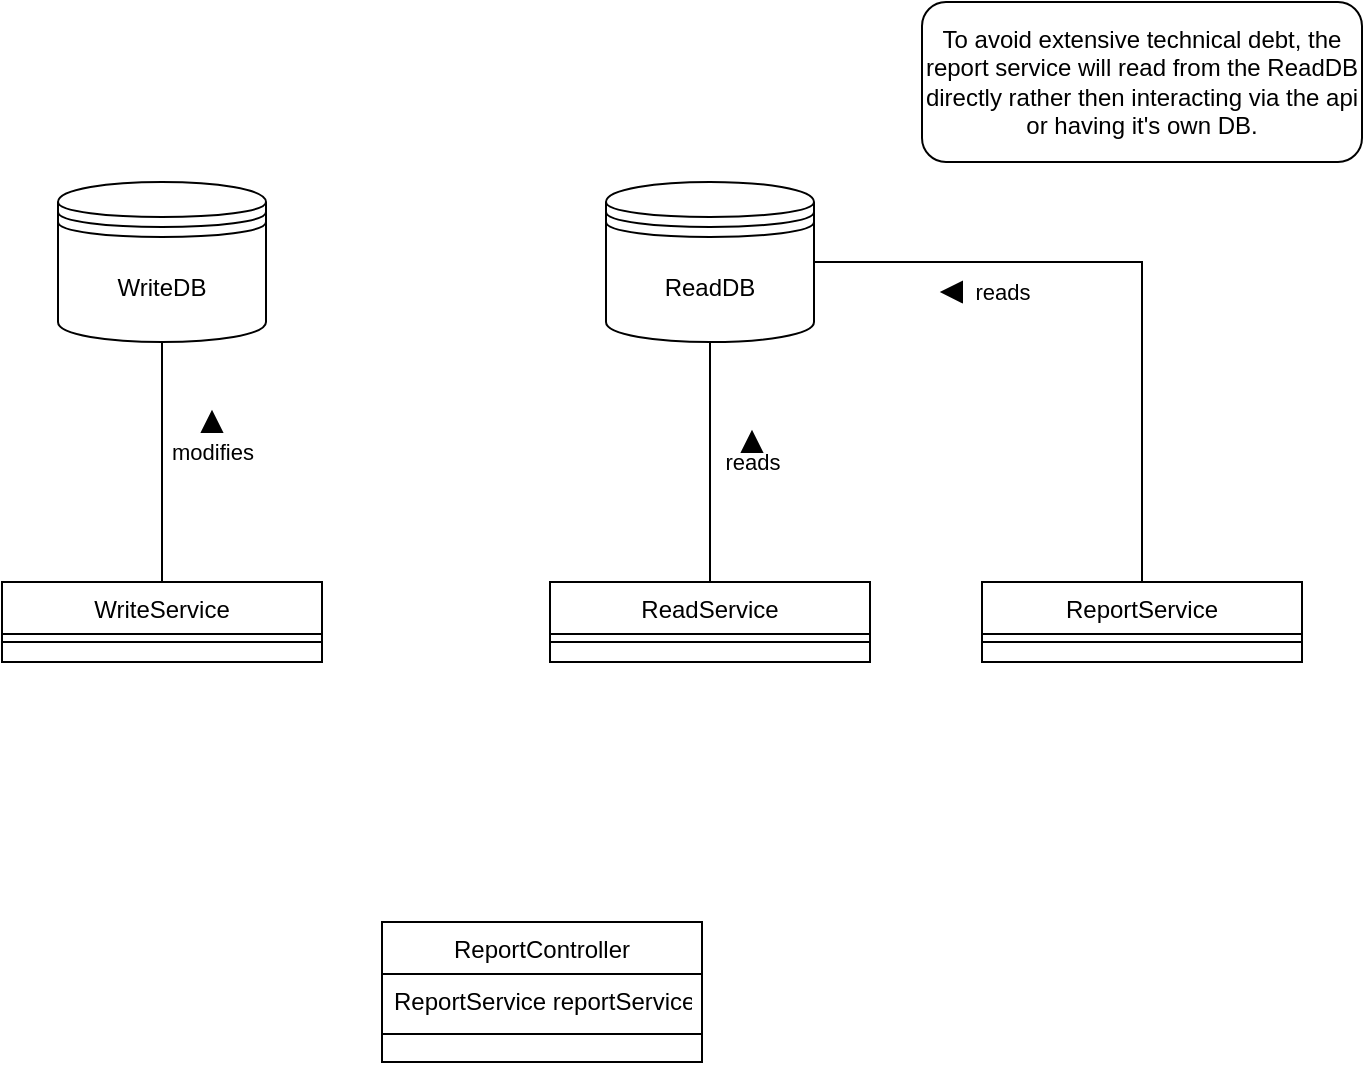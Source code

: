 <mxfile version="26.0.5">
  <diagram id="C5RBs43oDa-KdzZeNtuy" name="Page-1">
    <mxGraphModel dx="1195" dy="1814" grid="1" gridSize="10" guides="1" tooltips="1" connect="1" arrows="1" fold="1" page="1" pageScale="1" pageWidth="827" pageHeight="1169" math="0" shadow="0">
      <root>
        <mxCell id="WIyWlLk6GJQsqaUBKTNV-0" />
        <mxCell id="WIyWlLk6GJQsqaUBKTNV-1" parent="WIyWlLk6GJQsqaUBKTNV-0" />
        <mxCell id="ks1KnL-OkIxv5cdQj_Y9-9" style="edgeStyle=orthogonalEdgeStyle;rounded=0;orthogonalLoop=1;jettySize=auto;html=1;entryX=0.5;entryY=1;entryDx=0;entryDy=0;endArrow=none;endFill=0;" edge="1" parent="WIyWlLk6GJQsqaUBKTNV-1" source="zkfFHV4jXpPFQw0GAbJ--6" target="ks1KnL-OkIxv5cdQj_Y9-22">
          <mxGeometry relative="1" as="geometry">
            <mxPoint x="494" y="80" as="targetPoint" />
          </mxGeometry>
        </mxCell>
        <mxCell id="ks1KnL-OkIxv5cdQj_Y9-15" value="reads" style="edgeLabel;html=1;align=center;verticalAlign=middle;resizable=0;points=[];" vertex="1" connectable="0" parent="ks1KnL-OkIxv5cdQj_Y9-9">
          <mxGeometry x="-0.073" relative="1" as="geometry">
            <mxPoint x="21" y="-5" as="offset" />
          </mxGeometry>
        </mxCell>
        <mxCell id="zkfFHV4jXpPFQw0GAbJ--6" value="ReadService" style="swimlane;fontStyle=0;align=center;verticalAlign=top;childLayout=stackLayout;horizontal=1;startSize=26;horizontalStack=0;resizeParent=1;resizeLast=0;collapsible=1;marginBottom=0;rounded=0;shadow=0;strokeWidth=1;" parent="WIyWlLk6GJQsqaUBKTNV-1" vertex="1">
          <mxGeometry x="414" y="190" width="160" height="40" as="geometry">
            <mxRectangle x="130" y="380" width="160" height="26" as="alternateBounds" />
          </mxGeometry>
        </mxCell>
        <mxCell id="zkfFHV4jXpPFQw0GAbJ--9" value="" style="line;html=1;strokeWidth=1;align=left;verticalAlign=middle;spacingTop=-1;spacingLeft=3;spacingRight=3;rotatable=0;labelPosition=right;points=[];portConstraint=eastwest;" parent="zkfFHV4jXpPFQw0GAbJ--6" vertex="1">
          <mxGeometry y="26" width="160" height="8" as="geometry" />
        </mxCell>
        <mxCell id="zkfFHV4jXpPFQw0GAbJ--13" value="ReportController" style="swimlane;fontStyle=0;align=center;verticalAlign=top;childLayout=stackLayout;horizontal=1;startSize=26;horizontalStack=0;resizeParent=1;resizeLast=0;collapsible=1;marginBottom=0;rounded=0;shadow=0;strokeWidth=1;" parent="WIyWlLk6GJQsqaUBKTNV-1" vertex="1">
          <mxGeometry x="330" y="360" width="160" height="70" as="geometry">
            <mxRectangle x="340" y="380" width="170" height="26" as="alternateBounds" />
          </mxGeometry>
        </mxCell>
        <mxCell id="zkfFHV4jXpPFQw0GAbJ--14" value="ReportService reportService" style="text;align=left;verticalAlign=top;spacingLeft=4;spacingRight=4;overflow=hidden;rotatable=0;points=[[0,0.5],[1,0.5]];portConstraint=eastwest;" parent="zkfFHV4jXpPFQw0GAbJ--13" vertex="1">
          <mxGeometry y="26" width="160" height="26" as="geometry" />
        </mxCell>
        <mxCell id="zkfFHV4jXpPFQw0GAbJ--15" value="" style="line;html=1;strokeWidth=1;align=left;verticalAlign=middle;spacingTop=-1;spacingLeft=3;spacingRight=3;rotatable=0;labelPosition=right;points=[];portConstraint=eastwest;" parent="zkfFHV4jXpPFQw0GAbJ--13" vertex="1">
          <mxGeometry y="52" width="160" height="8" as="geometry" />
        </mxCell>
        <mxCell id="ks1KnL-OkIxv5cdQj_Y9-13" style="edgeStyle=orthogonalEdgeStyle;rounded=0;orthogonalLoop=1;jettySize=auto;html=1;exitX=0.5;exitY=0;exitDx=0;exitDy=0;entryX=0.5;entryY=1;entryDx=0;entryDy=0;endArrow=none;endFill=0;" edge="1" parent="WIyWlLk6GJQsqaUBKTNV-1" source="ks1KnL-OkIxv5cdQj_Y9-11" target="ks1KnL-OkIxv5cdQj_Y9-26">
          <mxGeometry relative="1" as="geometry">
            <mxPoint x="220" y="80" as="targetPoint" />
          </mxGeometry>
        </mxCell>
        <mxCell id="ks1KnL-OkIxv5cdQj_Y9-14" value="modifies" style="edgeLabel;html=1;align=center;verticalAlign=middle;resizable=0;points=[];" vertex="1" connectable="0" parent="ks1KnL-OkIxv5cdQj_Y9-13">
          <mxGeometry x="-0.018" y="4" relative="1" as="geometry">
            <mxPoint x="29" y="-6" as="offset" />
          </mxGeometry>
        </mxCell>
        <mxCell id="ks1KnL-OkIxv5cdQj_Y9-11" value="WriteService" style="swimlane;fontStyle=0;align=center;verticalAlign=top;childLayout=stackLayout;horizontal=1;startSize=26;horizontalStack=0;resizeParent=1;resizeLast=0;collapsible=1;marginBottom=0;rounded=0;shadow=0;strokeWidth=1;" vertex="1" parent="WIyWlLk6GJQsqaUBKTNV-1">
          <mxGeometry x="140" y="190" width="160" height="40" as="geometry">
            <mxRectangle x="130" y="380" width="160" height="26" as="alternateBounds" />
          </mxGeometry>
        </mxCell>
        <mxCell id="ks1KnL-OkIxv5cdQj_Y9-12" value="" style="line;html=1;strokeWidth=1;align=left;verticalAlign=middle;spacingTop=-1;spacingLeft=3;spacingRight=3;rotatable=0;labelPosition=right;points=[];portConstraint=eastwest;" vertex="1" parent="ks1KnL-OkIxv5cdQj_Y9-11">
          <mxGeometry y="26" width="160" height="8" as="geometry" />
        </mxCell>
        <mxCell id="ks1KnL-OkIxv5cdQj_Y9-16" value="" style="triangle;whiteSpace=wrap;html=1;rotation=-90;fillColor=#000000;" vertex="1" parent="WIyWlLk6GJQsqaUBKTNV-1">
          <mxGeometry x="240" y="105" width="10" height="10" as="geometry" />
        </mxCell>
        <mxCell id="ks1KnL-OkIxv5cdQj_Y9-17" value="" style="triangle;whiteSpace=wrap;html=1;rotation=-90;fillColor=#000000;" vertex="1" parent="WIyWlLk6GJQsqaUBKTNV-1">
          <mxGeometry x="510" y="115" width="10" height="10" as="geometry" />
        </mxCell>
        <mxCell id="ks1KnL-OkIxv5cdQj_Y9-21" style="edgeStyle=orthogonalEdgeStyle;rounded=0;orthogonalLoop=1;jettySize=auto;html=1;exitX=0.5;exitY=0;exitDx=0;exitDy=0;entryX=1;entryY=0.5;entryDx=0;entryDy=0;endArrow=none;endFill=0;" edge="1" parent="WIyWlLk6GJQsqaUBKTNV-1" source="ks1KnL-OkIxv5cdQj_Y9-18" target="ks1KnL-OkIxv5cdQj_Y9-22">
          <mxGeometry relative="1" as="geometry">
            <mxPoint x="574" y="60" as="targetPoint" />
          </mxGeometry>
        </mxCell>
        <mxCell id="ks1KnL-OkIxv5cdQj_Y9-24" value="reads" style="edgeLabel;html=1;align=center;verticalAlign=middle;resizable=0;points=[];" vertex="1" connectable="0" parent="ks1KnL-OkIxv5cdQj_Y9-21">
          <mxGeometry x="-0.549" relative="1" as="geometry">
            <mxPoint x="-70" y="-72" as="offset" />
          </mxGeometry>
        </mxCell>
        <mxCell id="ks1KnL-OkIxv5cdQj_Y9-18" value="ReportService" style="swimlane;fontStyle=0;align=center;verticalAlign=top;childLayout=stackLayout;horizontal=1;startSize=26;horizontalStack=0;resizeParent=1;resizeLast=0;collapsible=1;marginBottom=0;rounded=0;shadow=0;strokeWidth=1;" vertex="1" parent="WIyWlLk6GJQsqaUBKTNV-1">
          <mxGeometry x="630" y="190" width="160" height="40" as="geometry">
            <mxRectangle x="130" y="380" width="160" height="26" as="alternateBounds" />
          </mxGeometry>
        </mxCell>
        <mxCell id="ks1KnL-OkIxv5cdQj_Y9-19" value="" style="line;html=1;strokeWidth=1;align=left;verticalAlign=middle;spacingTop=-1;spacingLeft=3;spacingRight=3;rotatable=0;labelPosition=right;points=[];portConstraint=eastwest;" vertex="1" parent="ks1KnL-OkIxv5cdQj_Y9-18">
          <mxGeometry y="26" width="160" height="8" as="geometry" />
        </mxCell>
        <mxCell id="ks1KnL-OkIxv5cdQj_Y9-20" value="To avoid extensive technical debt, the report service will read from the ReadDB directly rather then interacting via the api or having it&#39;s own DB. " style="rounded=1;whiteSpace=wrap;html=1;" vertex="1" parent="WIyWlLk6GJQsqaUBKTNV-1">
          <mxGeometry x="600" y="-100" width="220" height="80" as="geometry" />
        </mxCell>
        <mxCell id="ks1KnL-OkIxv5cdQj_Y9-22" value="&lt;div&gt;ReadDB&lt;/div&gt;" style="shape=datastore;whiteSpace=wrap;html=1;" vertex="1" parent="WIyWlLk6GJQsqaUBKTNV-1">
          <mxGeometry x="442" y="-10" width="104" height="80" as="geometry" />
        </mxCell>
        <mxCell id="ks1KnL-OkIxv5cdQj_Y9-25" value="" style="triangle;whiteSpace=wrap;html=1;rotation=-180;fillColor=#000000;" vertex="1" parent="WIyWlLk6GJQsqaUBKTNV-1">
          <mxGeometry x="610" y="40" width="10" height="10" as="geometry" />
        </mxCell>
        <mxCell id="ks1KnL-OkIxv5cdQj_Y9-26" value="&lt;div&gt;WriteDB&lt;/div&gt;" style="shape=datastore;whiteSpace=wrap;html=1;" vertex="1" parent="WIyWlLk6GJQsqaUBKTNV-1">
          <mxGeometry x="168" y="-10" width="104" height="80" as="geometry" />
        </mxCell>
      </root>
    </mxGraphModel>
  </diagram>
</mxfile>
